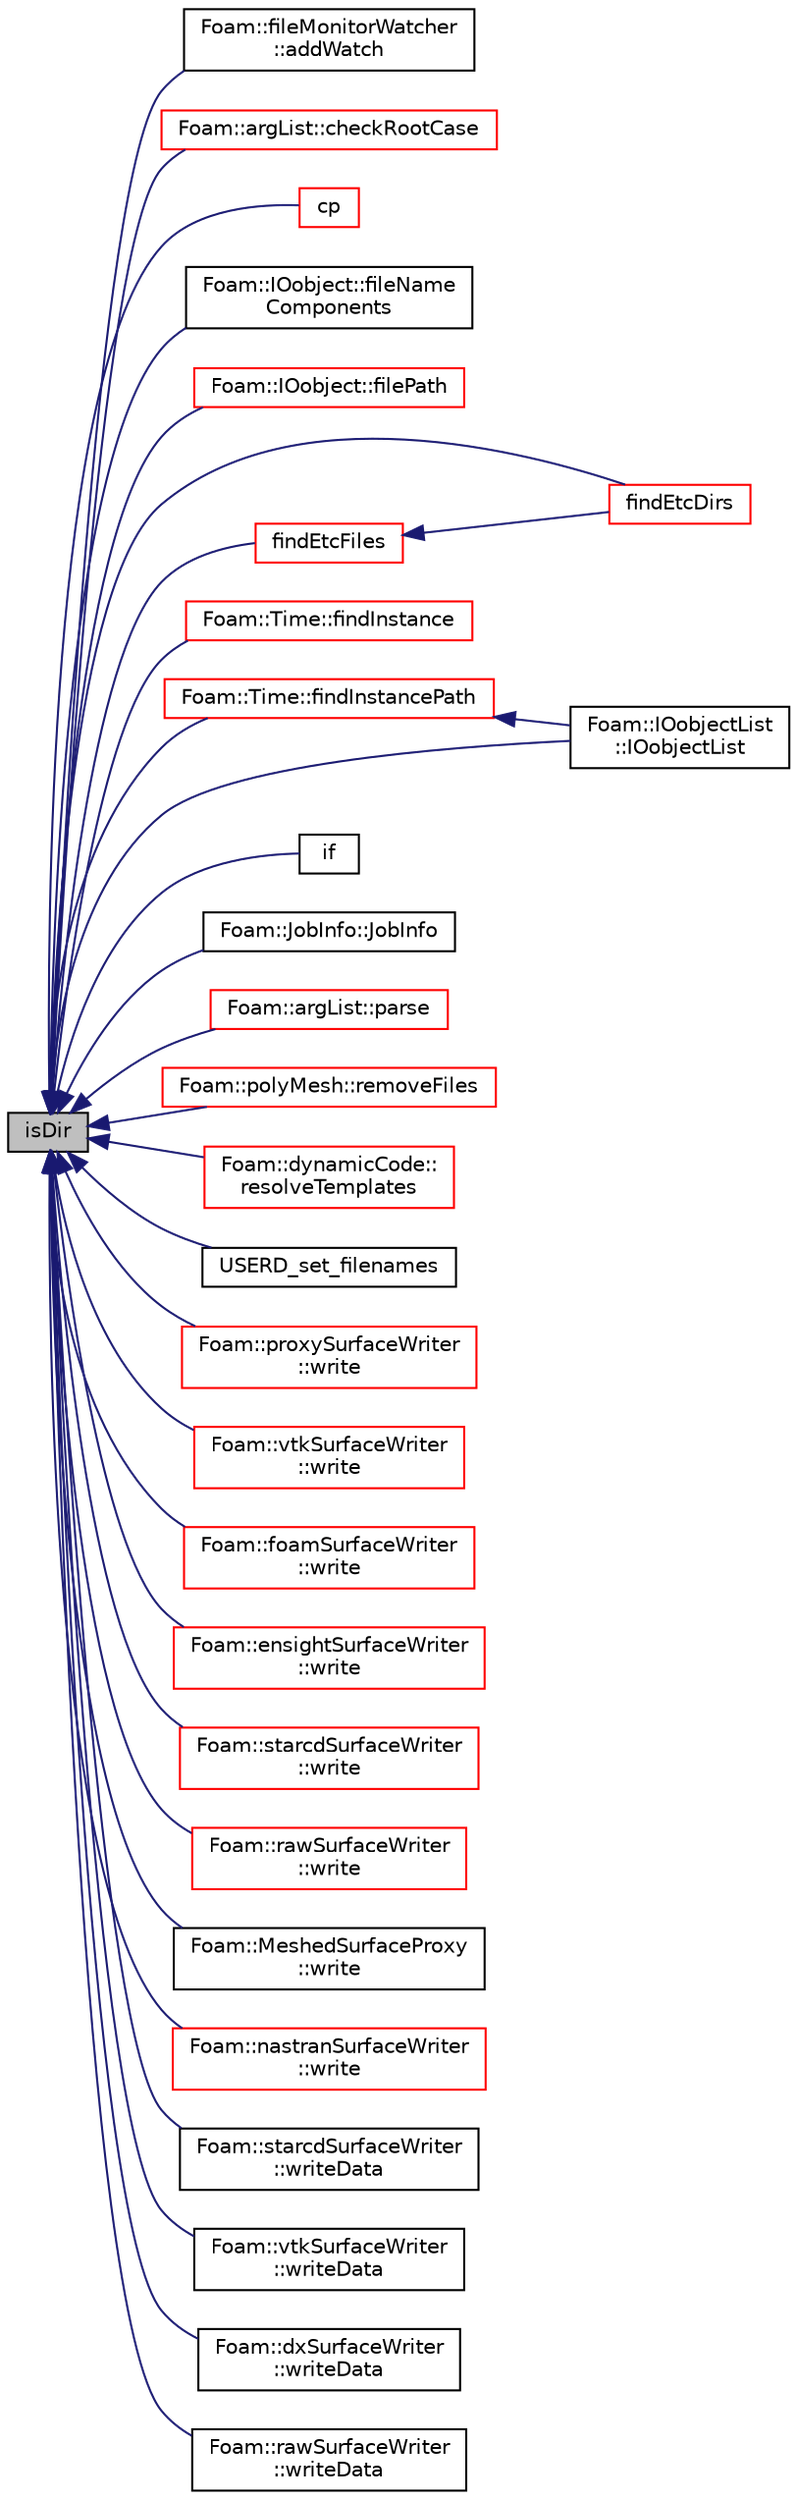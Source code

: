 digraph "isDir"
{
  bgcolor="transparent";
  edge [fontname="Helvetica",fontsize="10",labelfontname="Helvetica",labelfontsize="10"];
  node [fontname="Helvetica",fontsize="10",shape=record];
  rankdir="LR";
  Node117113 [label="isDir",height=0.2,width=0.4,color="black", fillcolor="grey75", style="filled", fontcolor="black"];
  Node117113 -> Node117114 [dir="back",color="midnightblue",fontsize="10",style="solid",fontname="Helvetica"];
  Node117114 [label="Foam::fileMonitorWatcher\l::addWatch",height=0.2,width=0.4,color="black",URL="$a29849.html#acaefed897622fceba52d1e4639d0731a"];
  Node117113 -> Node117115 [dir="back",color="midnightblue",fontsize="10",style="solid",fontname="Helvetica"];
  Node117115 [label="Foam::argList::checkRootCase",height=0.2,width=0.4,color="red",URL="$a27769.html#a999adce53cda9d8c31e36e588057662f",tooltip="Check root path and case path. "];
  Node117113 -> Node117117 [dir="back",color="midnightblue",fontsize="10",style="solid",fontname="Helvetica"];
  Node117117 [label="cp",height=0.2,width=0.4,color="red",URL="$a21851.html#a90b626bb0848617906ac62a5570c010f",tooltip="Copy, recursively if necessary, the source to the destination. "];
  Node117113 -> Node117121 [dir="back",color="midnightblue",fontsize="10",style="solid",fontname="Helvetica"];
  Node117121 [label="Foam::IOobject::fileName\lComponents",height=0.2,width=0.4,color="black",URL="$a27249.html#a7d27b76557b60f572ecd7fa620bd3d8e",tooltip="Split path into instance, local, name components. "];
  Node117113 -> Node117122 [dir="back",color="midnightblue",fontsize="10",style="solid",fontname="Helvetica"];
  Node117122 [label="Foam::IOobject::filePath",height=0.2,width=0.4,color="red",URL="$a27249.html#a698f54dd16f5ec2931aeff16fd4878c8",tooltip="Return complete path + object name if the file exists. "];
  Node117113 -> Node119052 [dir="back",color="midnightblue",fontsize="10",style="solid",fontname="Helvetica"];
  Node119052 [label="findEtcDirs",height=0.2,width=0.4,color="red",URL="$a21851.html#aae55065d1881e7454fd54bdc87b58f3c",tooltip="Search for directories from user/group/shipped directories. "];
  Node117113 -> Node119054 [dir="back",color="midnightblue",fontsize="10",style="solid",fontname="Helvetica"];
  Node119054 [label="findEtcFiles",height=0.2,width=0.4,color="red",URL="$a21851.html#aab73bb2c46692e2e11dd7364556cd3c5",tooltip="Search for files from user/group/shipped directories. "];
  Node119054 -> Node119052 [dir="back",color="midnightblue",fontsize="10",style="solid",fontname="Helvetica"];
  Node117113 -> Node119073 [dir="back",color="midnightblue",fontsize="10",style="solid",fontname="Helvetica"];
  Node119073 [label="Foam::Time::findInstance",height=0.2,width=0.4,color="red",URL="$a27457.html#a530f80a2f33f5a76760c1ddf62624692",tooltip="Return the location of \"dir\" containing the file \"name\". "];
  Node117113 -> Node119074 [dir="back",color="midnightblue",fontsize="10",style="solid",fontname="Helvetica"];
  Node119074 [label="Foam::Time::findInstancePath",height=0.2,width=0.4,color="red",URL="$a27457.html#ab5790c266ee71cba13294583f1470956",tooltip="Search the case for the time directory path. "];
  Node119074 -> Node117184 [dir="back",color="midnightblue",fontsize="10",style="solid",fontname="Helvetica"];
  Node117184 [label="Foam::IOobjectList\l::IOobjectList",height=0.2,width=0.4,color="black",URL="$a27253.html#a9e5e36f54eecc37a77220eed1239524b",tooltip="Construct from objectRegistry and instance path. "];
  Node117113 -> Node119075 [dir="back",color="midnightblue",fontsize="10",style="solid",fontname="Helvetica"];
  Node119075 [label="if",height=0.2,width=0.4,color="black",URL="$a11108.html#a42e58ec452958055c354b8051d98cead"];
  Node117113 -> Node117184 [dir="back",color="midnightblue",fontsize="10",style="solid",fontname="Helvetica"];
  Node117113 -> Node119076 [dir="back",color="midnightblue",fontsize="10",style="solid",fontname="Helvetica"];
  Node119076 [label="Foam::JobInfo::JobInfo",height=0.2,width=0.4,color="black",URL="$a27801.html#a37755ec761ec7d5d5d4b23a980f78097",tooltip="Construct null. "];
  Node117113 -> Node117659 [dir="back",color="midnightblue",fontsize="10",style="solid",fontname="Helvetica"];
  Node117659 [label="Foam::argList::parse",height=0.2,width=0.4,color="red",URL="$a27769.html#a00aad68f835a5c0bcb8920505bb0bd10",tooltip="Parse. "];
  Node117113 -> Node117192 [dir="back",color="midnightblue",fontsize="10",style="solid",fontname="Helvetica"];
  Node117192 [label="Foam::polyMesh::removeFiles",height=0.2,width=0.4,color="red",URL="$a28565.html#ab5e5cb1a8fff66e20916f2cb55598650",tooltip="Remove all files from mesh instance. "];
  Node117113 -> Node119067 [dir="back",color="midnightblue",fontsize="10",style="solid",fontname="Helvetica"];
  Node119067 [label="Foam::dynamicCode::\lresolveTemplates",height=0.2,width=0.4,color="red",URL="$a27189.html#a7056029919f25a2d23e9913df26223d9",tooltip="Resolve code-templates via the codeTemplateEnvName. "];
  Node117113 -> Node119077 [dir="back",color="midnightblue",fontsize="10",style="solid",fontname="Helvetica"];
  Node119077 [label="USERD_set_filenames",height=0.2,width=0.4,color="black",URL="$a19595.html#a73e62bcf05487bf34312374703ecfed5"];
  Node117113 -> Node119078 [dir="back",color="midnightblue",fontsize="10",style="solid",fontname="Helvetica"];
  Node119078 [label="Foam::proxySurfaceWriter\l::write",height=0.2,width=0.4,color="red",URL="$a30725.html#a397d4e691b3868423c047ec2482dcbd2",tooltip="Write single surface geometry to file. "];
  Node117113 -> Node119080 [dir="back",color="midnightblue",fontsize="10",style="solid",fontname="Helvetica"];
  Node119080 [label="Foam::vtkSurfaceWriter\l::write",height=0.2,width=0.4,color="red",URL="$a30741.html#a397d4e691b3868423c047ec2482dcbd2",tooltip="Write single surface geometry to file. "];
  Node117113 -> Node119082 [dir="back",color="midnightblue",fontsize="10",style="solid",fontname="Helvetica"];
  Node119082 [label="Foam::foamSurfaceWriter\l::write",height=0.2,width=0.4,color="red",URL="$a30717.html#a397d4e691b3868423c047ec2482dcbd2",tooltip="Write single surface geometry to file. "];
  Node117113 -> Node119084 [dir="back",color="midnightblue",fontsize="10",style="solid",fontname="Helvetica"];
  Node119084 [label="Foam::ensightSurfaceWriter\l::write",height=0.2,width=0.4,color="red",URL="$a30713.html#a397d4e691b3868423c047ec2482dcbd2",tooltip="Write single surface geometry to file. "];
  Node117113 -> Node119086 [dir="back",color="midnightblue",fontsize="10",style="solid",fontname="Helvetica"];
  Node119086 [label="Foam::starcdSurfaceWriter\l::write",height=0.2,width=0.4,color="red",URL="$a30733.html#a397d4e691b3868423c047ec2482dcbd2",tooltip="Write single surface geometry to file. "];
  Node117113 -> Node119088 [dir="back",color="midnightblue",fontsize="10",style="solid",fontname="Helvetica"];
  Node119088 [label="Foam::rawSurfaceWriter\l::write",height=0.2,width=0.4,color="red",URL="$a30729.html#a397d4e691b3868423c047ec2482dcbd2",tooltip="Write single surface geometry to file. "];
  Node117113 -> Node119090 [dir="back",color="midnightblue",fontsize="10",style="solid",fontname="Helvetica"];
  Node119090 [label="Foam::MeshedSurfaceProxy\l::write",height=0.2,width=0.4,color="black",URL="$a30837.html#a03ad3ee4a132dfc225aebe1d58914ad9",tooltip="Write to database. "];
  Node117113 -> Node119091 [dir="back",color="midnightblue",fontsize="10",style="solid",fontname="Helvetica"];
  Node119091 [label="Foam::nastranSurfaceWriter\l::write",height=0.2,width=0.4,color="red",URL="$a30721.html#a397d4e691b3868423c047ec2482dcbd2",tooltip="Write single surface geometry to file. "];
  Node117113 -> Node119093 [dir="back",color="midnightblue",fontsize="10",style="solid",fontname="Helvetica"];
  Node119093 [label="Foam::starcdSurfaceWriter\l::writeData",height=0.2,width=0.4,color="black",URL="$a30733.html#a0007e552ff043b0564c5f14d8c90eefb"];
  Node117113 -> Node119094 [dir="back",color="midnightblue",fontsize="10",style="solid",fontname="Helvetica"];
  Node119094 [label="Foam::vtkSurfaceWriter\l::writeData",height=0.2,width=0.4,color="black",URL="$a30741.html#af3b96bf02d1b0925c325805a3b29ccfa"];
  Node117113 -> Node119095 [dir="back",color="midnightblue",fontsize="10",style="solid",fontname="Helvetica"];
  Node119095 [label="Foam::dxSurfaceWriter\l::writeData",height=0.2,width=0.4,color="black",URL="$a30685.html#af3b96bf02d1b0925c325805a3b29ccfa"];
  Node117113 -> Node119096 [dir="back",color="midnightblue",fontsize="10",style="solid",fontname="Helvetica"];
  Node119096 [label="Foam::rawSurfaceWriter\l::writeData",height=0.2,width=0.4,color="black",URL="$a30729.html#acef06a6163ef83f0774840463846c602"];
}
